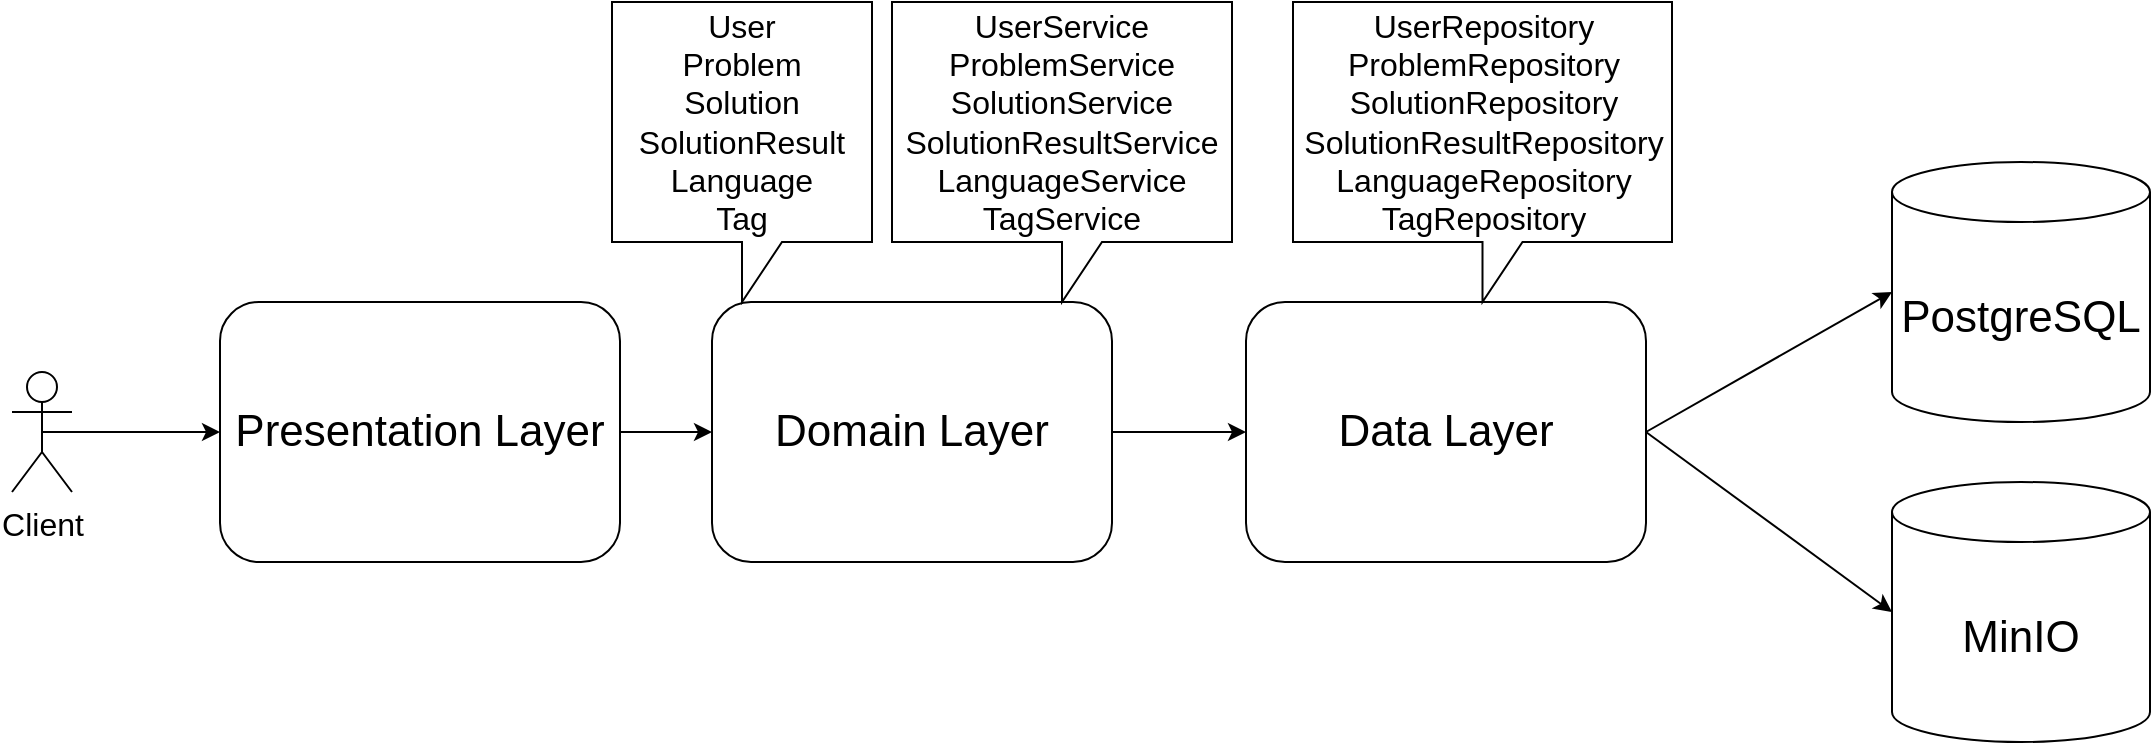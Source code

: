 <mxfile version="22.1.22" type="embed">
  <diagram id="23iRSUPoRavnBvh4doch" name="Page-1">
    <mxGraphModel dx="1637" dy="821" grid="1" gridSize="10" guides="1" tooltips="1" connect="1" arrows="1" fold="1" page="1" pageScale="1" pageWidth="827" pageHeight="1169" background="none" math="0" shadow="0">
      <root>
        <mxCell id="0" />
        <mxCell id="1" parent="0" />
        <mxCell id="2" value="&lt;font style=&quot;font-size: 22px;&quot;&gt;Presentation Layer&lt;/font&gt;" style="rounded=1;whiteSpace=wrap;html=1;" parent="1" vertex="1">
          <mxGeometry x="314" y="270" width="200" height="130" as="geometry" />
        </mxCell>
        <mxCell id="4" value="" style="endArrow=classic;html=1;rounded=0;entryX=0;entryY=0.5;entryDx=0;entryDy=0;exitX=0.5;exitY=0.5;exitDx=0;exitDy=0;exitPerimeter=0;" parent="1" target="2" edge="1" source="12">
          <mxGeometry width="50" height="50" relative="1" as="geometry">
            <mxPoint x="50" y="335" as="sourcePoint" />
            <mxPoint x="-40" y="270" as="targetPoint" />
          </mxGeometry>
        </mxCell>
        <mxCell id="5" value="" style="endArrow=classic;html=1;rounded=0;exitX=1;exitY=0.5;exitDx=0;exitDy=0;entryX=0;entryY=0.5;entryDx=0;entryDy=0;" parent="1" source="2" target="7" edge="1">
          <mxGeometry width="50" height="50" relative="1" as="geometry">
            <mxPoint x="340" y="334.66" as="sourcePoint" />
            <mxPoint x="420" y="335" as="targetPoint" />
          </mxGeometry>
        </mxCell>
        <mxCell id="7" value="&lt;font style=&quot;font-size: 22px;&quot;&gt;Domain Layer&lt;/font&gt;" style="rounded=1;whiteSpace=wrap;html=1;" parent="1" vertex="1">
          <mxGeometry x="560" y="270" width="200" height="130" as="geometry" />
        </mxCell>
        <mxCell id="9" value="&lt;font style=&quot;font-size: 16px;&quot;&gt;User&lt;br&gt;Problem&lt;br&gt;Solution&lt;br&gt;SolutionResult&lt;br&gt;Language&lt;br&gt;Tag&lt;/font&gt;" style="shape=callout;whiteSpace=wrap;html=1;perimeter=calloutPerimeter;" parent="1" vertex="1">
          <mxGeometry x="510" y="120" width="130" height="150" as="geometry" />
        </mxCell>
        <mxCell id="10" value="&lt;font style=&quot;font-size: 16px;&quot;&gt;UserService&lt;br&gt;ProblemService&lt;br&gt;SolutionService&lt;br&gt;SolutionResultService&lt;br&gt;LanguageService&lt;br&gt;TagService&lt;/font&gt;" style="shape=callout;whiteSpace=wrap;html=1;perimeter=calloutPerimeter;" parent="1" vertex="1">
          <mxGeometry x="650" y="120" width="170" height="150" as="geometry" />
        </mxCell>
        <mxCell id="11" value="" style="endArrow=classic;html=1;rounded=0;exitX=1;exitY=0.5;exitDx=0;exitDy=0;entryX=0;entryY=0.5;entryDx=0;entryDy=0;" parent="1" source="7" target="13" edge="1">
          <mxGeometry width="50" height="50" relative="1" as="geometry">
            <mxPoint x="790" y="334.58" as="sourcePoint" />
            <mxPoint x="840" y="335" as="targetPoint" />
          </mxGeometry>
        </mxCell>
        <mxCell id="12" value="&lt;font style=&quot;font-size: 16px;&quot;&gt;Client&lt;/font&gt;" style="shape=umlActor;verticalLabelPosition=bottom;verticalAlign=top;html=1;outlineConnect=0;" parent="1" vertex="1">
          <mxGeometry x="210" y="305" width="30" height="60" as="geometry" />
        </mxCell>
        <mxCell id="13" value="&lt;font style=&quot;font-size: 22px;&quot;&gt;Data Layer&lt;/font&gt;" style="rounded=1;whiteSpace=wrap;html=1;" parent="1" vertex="1">
          <mxGeometry x="827" y="270" width="200" height="130" as="geometry" />
        </mxCell>
        <mxCell id="15" value="&lt;font style=&quot;font-size: 16px;&quot;&gt;UserRepository&lt;br&gt;ProblemRepository&lt;br&gt;SolutionRepository&lt;br&gt;SolutionResultRepository&lt;br&gt;LanguageRepository&lt;br&gt;TagRepository&lt;/font&gt;" style="shape=callout;whiteSpace=wrap;html=1;perimeter=calloutPerimeter;" parent="1" vertex="1">
          <mxGeometry x="850.5" y="120" width="189.5" height="150" as="geometry" />
        </mxCell>
        <mxCell id="17" value="&lt;font style=&quot;font-size: 22px;&quot;&gt;PostgreSQL&lt;/font&gt;" style="shape=cylinder3;whiteSpace=wrap;html=1;boundedLbl=1;backgroundOutline=1;size=15;" parent="1" vertex="1">
          <mxGeometry x="1150" y="200" width="129" height="130" as="geometry" />
        </mxCell>
        <mxCell id="18" value="&lt;font style=&quot;font-size: 22px;&quot;&gt;MinIO&lt;/font&gt;" style="shape=cylinder3;whiteSpace=wrap;html=1;boundedLbl=1;backgroundOutline=1;size=15;" parent="1" vertex="1">
          <mxGeometry x="1150" y="360" width="129" height="130" as="geometry" />
        </mxCell>
        <mxCell id="19" value="" style="endArrow=classic;html=1;rounded=0;exitX=1;exitY=0.5;exitDx=0;exitDy=0;entryX=0;entryY=0.5;entryDx=0;entryDy=0;entryPerimeter=0;" parent="1" source="13" target="17" edge="1">
          <mxGeometry width="50" height="50" relative="1" as="geometry">
            <mxPoint x="1120" y="330" as="sourcePoint" />
            <mxPoint x="1170" y="280" as="targetPoint" />
          </mxGeometry>
        </mxCell>
        <mxCell id="20" value="" style="endArrow=classic;html=1;rounded=0;exitX=1;exitY=0.5;exitDx=0;exitDy=0;entryX=0;entryY=0.5;entryDx=0;entryDy=0;entryPerimeter=0;" parent="1" source="13" target="18" edge="1">
          <mxGeometry width="50" height="50" relative="1" as="geometry">
            <mxPoint x="1130" y="410" as="sourcePoint" />
            <mxPoint x="1180" y="360" as="targetPoint" />
          </mxGeometry>
        </mxCell>
      </root>
    </mxGraphModel>
  </diagram>
</mxfile>
